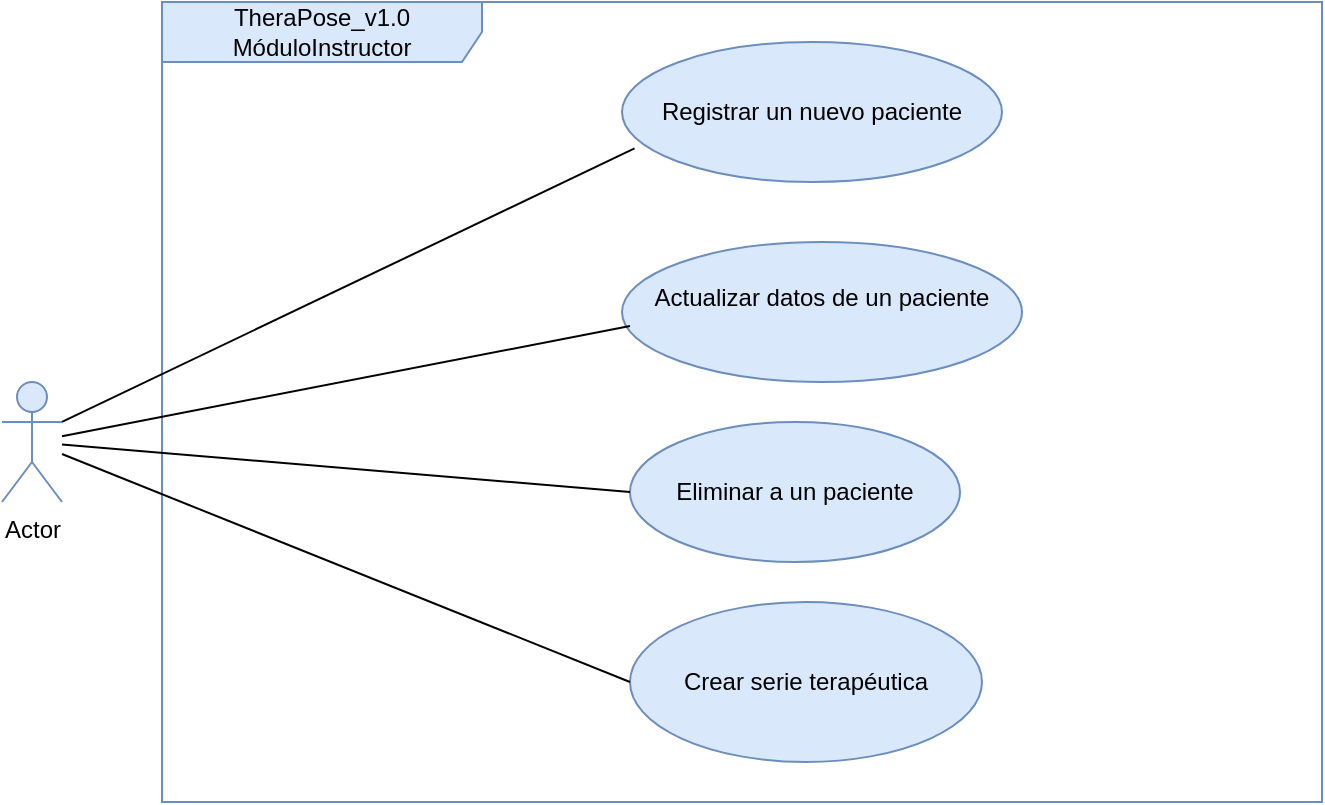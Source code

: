 <mxfile pages="2">
    <diagram name="MóduloInstructor" id="aYPSQ2_dHzgHZoa334YV">
        <mxGraphModel dx="1058" dy="864" grid="1" gridSize="10" guides="1" tooltips="1" connect="1" arrows="1" fold="1" page="1" pageScale="1" pageWidth="827" pageHeight="1169" math="0" shadow="0">
            <root>
                <mxCell id="0"/>
                <mxCell id="1" parent="0"/>
                <mxCell id="fUQOvOaHK9e-gMhhTY8M-1" value="TheraPose_v1.0 MóduloInstructor" style="shape=umlFrame;whiteSpace=wrap;html=1;pointerEvents=0;recursiveResize=0;container=1;collapsible=0;width=160;fillColor=#dae8fc;strokeColor=#6c8ebf;" parent="1" vertex="1">
                    <mxGeometry x="180" y="30" width="580" height="400" as="geometry"/>
                </mxCell>
                <mxCell id="fUQOvOaHK9e-gMhhTY8M-5" value="Registrar un nuevo paciente" style="ellipse;whiteSpace=wrap;html=1;fillColor=#dae8fc;strokeColor=#6c8ebf;" parent="fUQOvOaHK9e-gMhhTY8M-1" vertex="1">
                    <mxGeometry x="230" y="20" width="190" height="70" as="geometry"/>
                </mxCell>
                <mxCell id="fUQOvOaHK9e-gMhhTY8M-8" value="Actualizar datos de un paciente&lt;div&gt;&lt;br&gt;&lt;/div&gt;" style="ellipse;whiteSpace=wrap;html=1;fillColor=#dae8fc;strokeColor=#6c8ebf;" parent="fUQOvOaHK9e-gMhhTY8M-1" vertex="1">
                    <mxGeometry x="230" y="120" width="200" height="70" as="geometry"/>
                </mxCell>
                <mxCell id="fUQOvOaHK9e-gMhhTY8M-10" value="Eliminar a un paciente" style="ellipse;whiteSpace=wrap;html=1;fillColor=#dae8fc;strokeColor=#6c8ebf;" parent="fUQOvOaHK9e-gMhhTY8M-1" vertex="1">
                    <mxGeometry x="234" y="210" width="165" height="70" as="geometry"/>
                </mxCell>
                <mxCell id="fUQOvOaHK9e-gMhhTY8M-12" value="Crear serie terapéutica" style="ellipse;whiteSpace=wrap;html=1;fillColor=#dae8fc;strokeColor=#6c8ebf;" parent="fUQOvOaHK9e-gMhhTY8M-1" vertex="1">
                    <mxGeometry x="234" y="300" width="176" height="80" as="geometry"/>
                </mxCell>
                <mxCell id="fUQOvOaHK9e-gMhhTY8M-2" value="Actor" style="shape=umlActor;verticalLabelPosition=bottom;verticalAlign=top;html=1;outlineConnect=0;fillColor=#dae8fc;strokeColor=#6c8ebf;" parent="1" vertex="1">
                    <mxGeometry x="100" y="220" width="30" height="60" as="geometry"/>
                </mxCell>
                <mxCell id="fUQOvOaHK9e-gMhhTY8M-6" value="" style="endArrow=none;html=1;rounded=0;entryX=0.033;entryY=0.76;entryDx=0;entryDy=0;entryPerimeter=0;exitX=1;exitY=0.333;exitDx=0;exitDy=0;exitPerimeter=0;" parent="1" source="fUQOvOaHK9e-gMhhTY8M-2" target="fUQOvOaHK9e-gMhhTY8M-5" edge="1">
                    <mxGeometry width="50" height="50" relative="1" as="geometry">
                        <mxPoint x="390" y="310" as="sourcePoint"/>
                        <mxPoint x="440" y="260" as="targetPoint"/>
                    </mxGeometry>
                </mxCell>
                <mxCell id="fUQOvOaHK9e-gMhhTY8M-9" value="" style="endArrow=none;html=1;rounded=0;exitX=0.02;exitY=0.6;exitDx=0;exitDy=0;exitPerimeter=0;" parent="1" source="fUQOvOaHK9e-gMhhTY8M-8" target="fUQOvOaHK9e-gMhhTY8M-2" edge="1">
                    <mxGeometry width="50" height="50" relative="1" as="geometry">
                        <mxPoint x="390" y="310" as="sourcePoint"/>
                        <mxPoint x="440" y="260" as="targetPoint"/>
                    </mxGeometry>
                </mxCell>
                <mxCell id="fUQOvOaHK9e-gMhhTY8M-11" value="" style="endArrow=none;html=1;rounded=0;exitX=0;exitY=0.5;exitDx=0;exitDy=0;" parent="1" source="fUQOvOaHK9e-gMhhTY8M-10" target="fUQOvOaHK9e-gMhhTY8M-2" edge="1">
                    <mxGeometry width="50" height="50" relative="1" as="geometry">
                        <mxPoint x="390" y="310" as="sourcePoint"/>
                        <mxPoint x="440" y="260" as="targetPoint"/>
                    </mxGeometry>
                </mxCell>
                <mxCell id="fUQOvOaHK9e-gMhhTY8M-13" value="" style="endArrow=none;html=1;rounded=0;exitX=0;exitY=0.5;exitDx=0;exitDy=0;" parent="1" source="fUQOvOaHK9e-gMhhTY8M-12" target="fUQOvOaHK9e-gMhhTY8M-2" edge="1">
                    <mxGeometry width="50" height="50" relative="1" as="geometry">
                        <mxPoint x="390" y="310" as="sourcePoint"/>
                        <mxPoint x="440" y="260" as="targetPoint"/>
                    </mxGeometry>
                </mxCell>
            </root>
        </mxGraphModel>
    </diagram>
    <diagram id="rfHGyHV1HqEHZhSwV3h6" name="MóduloPaciente">
        <mxGraphModel dx="582" dy="475" grid="1" gridSize="10" guides="1" tooltips="1" connect="1" arrows="1" fold="1" page="1" pageScale="1" pageWidth="827" pageHeight="1169" math="0" shadow="0">
            <root>
                <mxCell id="0"/>
                <mxCell id="1" parent="0"/>
                <mxCell id="NzqX-g0uLQPsnRgkk8Ft-1" value="TheraPose_v1.0 MóduloPaciente" style="shape=umlFrame;whiteSpace=wrap;html=1;pointerEvents=0;recursiveResize=0;container=1;collapsible=0;width=160;fillColor=#d5e8d4;strokeColor=#82b366;" parent="1" vertex="1">
                    <mxGeometry x="180" y="20" width="510" height="310" as="geometry"/>
                </mxCell>
                <mxCell id="NzqX-g0uLQPsnRgkk8Ft-2" value="Registrar un nuevo paciente" style="ellipse;whiteSpace=wrap;html=1;fillColor=#d5e8d4;strokeColor=#82b366;" parent="NzqX-g0uLQPsnRgkk8Ft-1" vertex="1">
                    <mxGeometry x="195" y="90" width="190" height="70" as="geometry"/>
                </mxCell>
                <mxCell id="NzqX-g0uLQPsnRgkk8Ft-6" value="Paciente&lt;div&gt;&lt;br&gt;&lt;/div&gt;" style="shape=umlActor;verticalLabelPosition=bottom;verticalAlign=top;html=1;outlineConnect=0;fillColor=#d5e8d4;strokeColor=#82b366;" parent="1" vertex="1">
                    <mxGeometry x="120" y="145" width="30" height="60" as="geometry"/>
                </mxCell>
                <mxCell id="NzqX-g0uLQPsnRgkk8Ft-8" value="" style="endArrow=none;html=1;rounded=0;entryX=0;entryY=0.5;entryDx=0;entryDy=0;" parent="1" source="NzqX-g0uLQPsnRgkk8Ft-6" target="NzqX-g0uLQPsnRgkk8Ft-2" edge="1">
                    <mxGeometry width="50" height="50" relative="1" as="geometry">
                        <mxPoint x="390" y="310" as="sourcePoint"/>
                        <mxPoint x="440" y="260" as="targetPoint"/>
                    </mxGeometry>
                </mxCell>
            </root>
        </mxGraphModel>
    </diagram>
</mxfile>